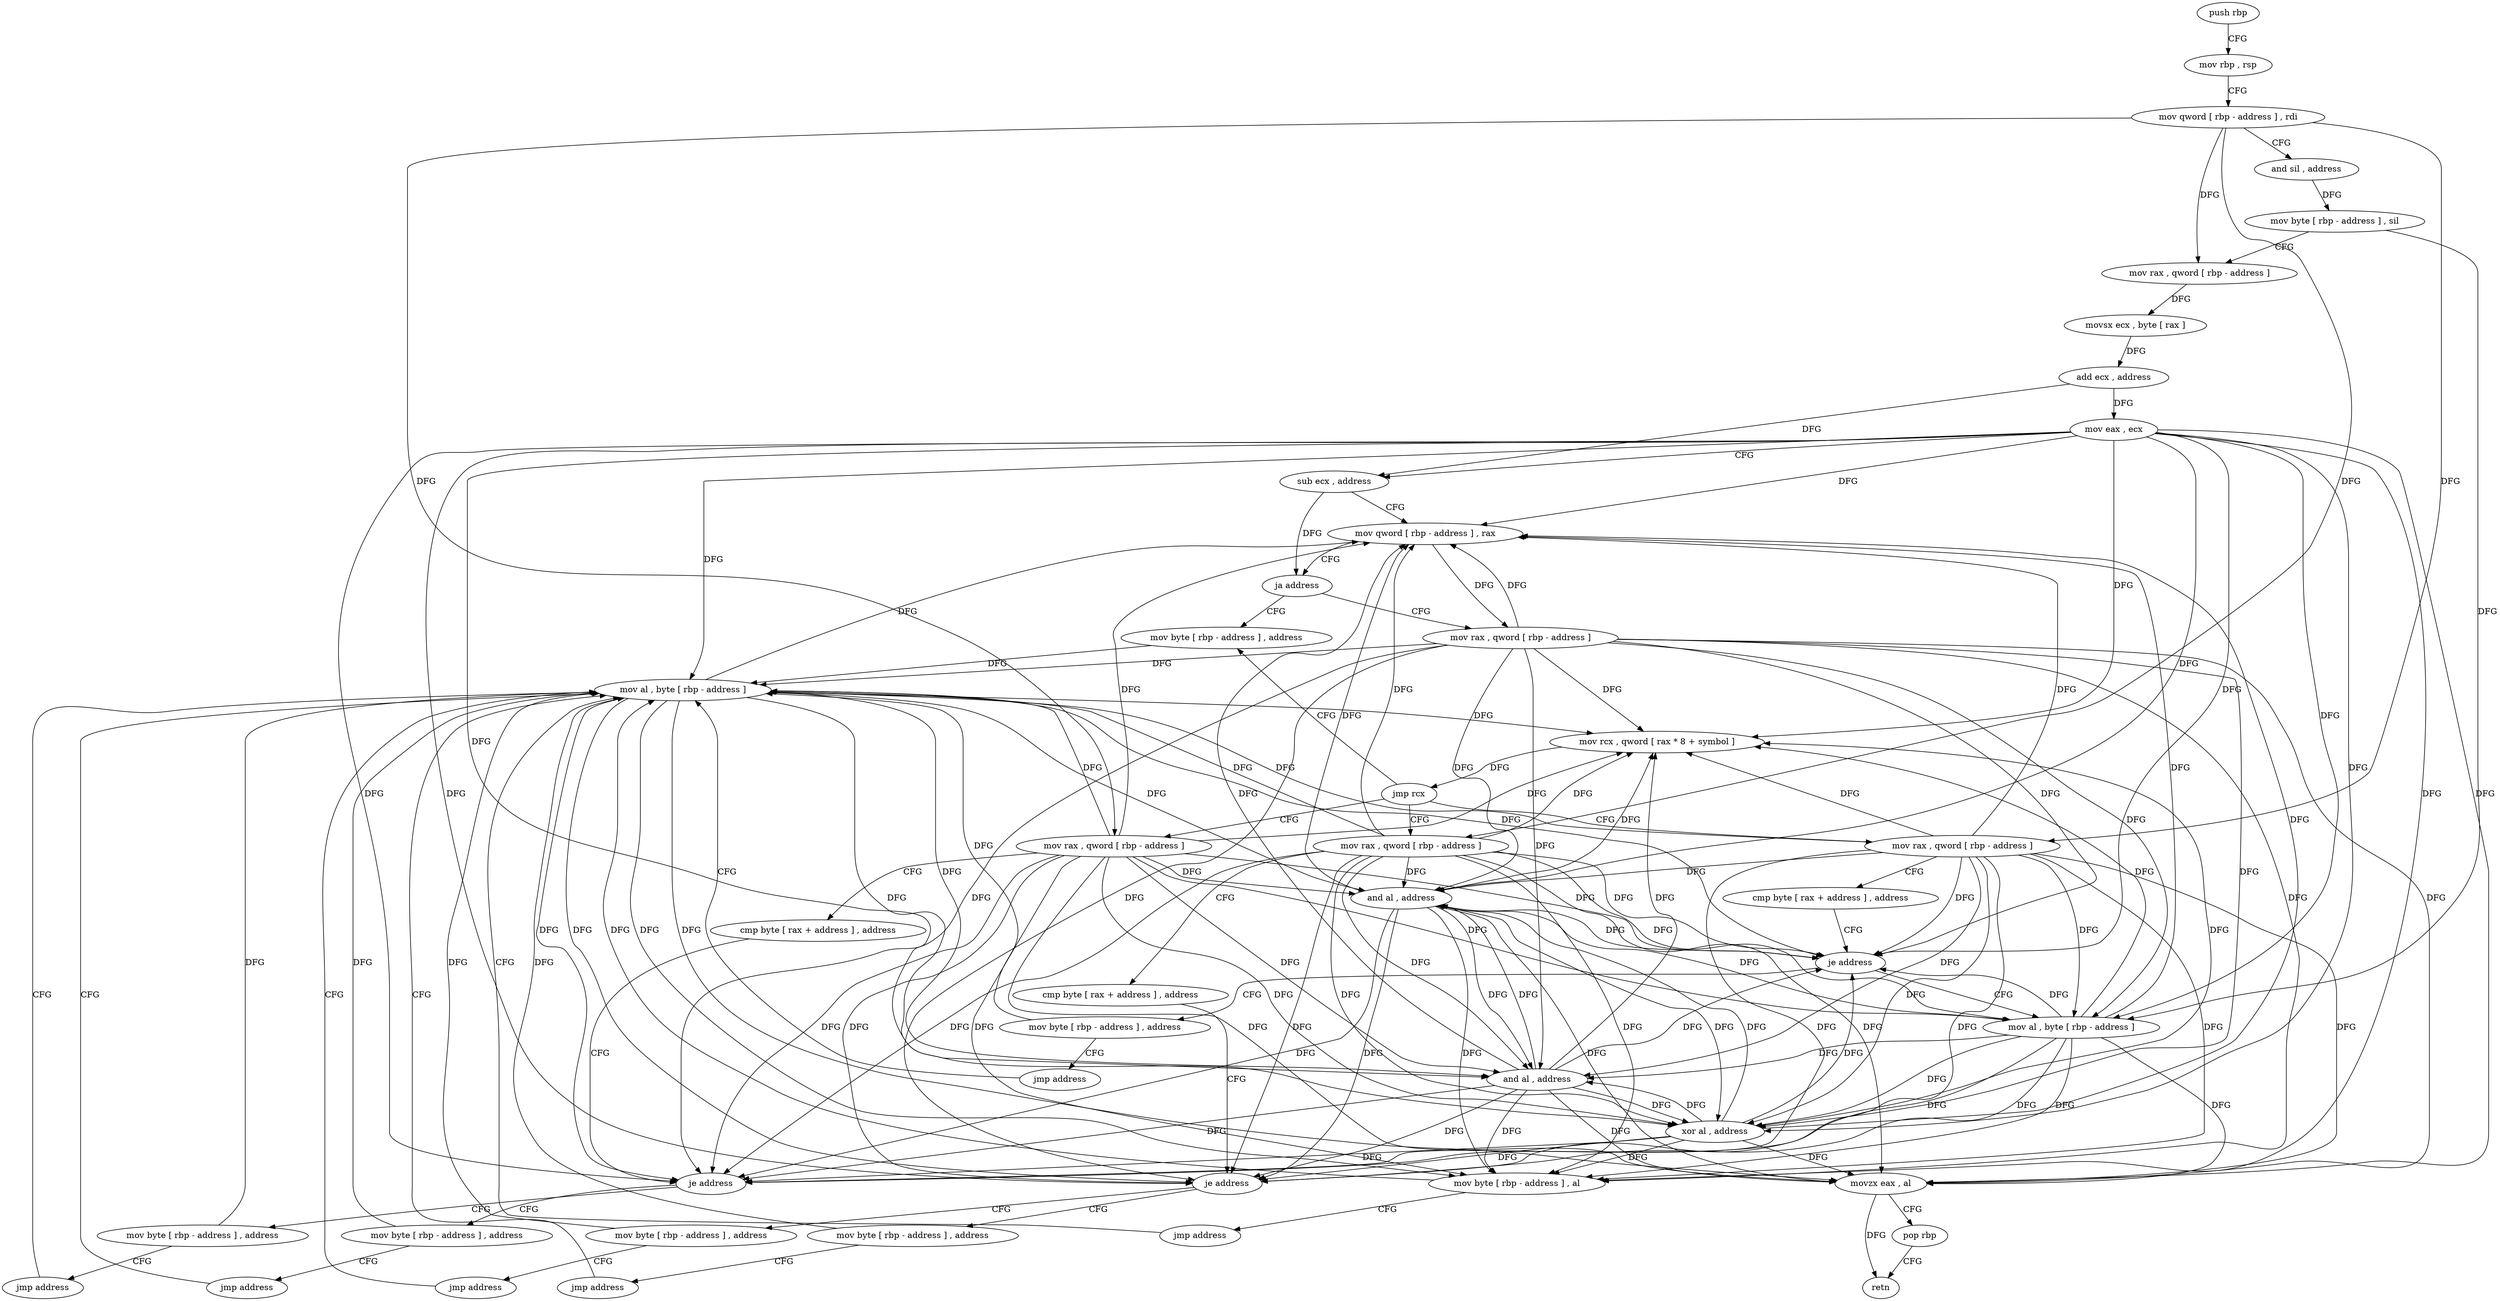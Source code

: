 digraph "func" {
"4246432" [label = "push rbp" ]
"4246433" [label = "mov rbp , rsp" ]
"4246436" [label = "mov qword [ rbp - address ] , rdi" ]
"4246440" [label = "and sil , address" ]
"4246444" [label = "mov byte [ rbp - address ] , sil" ]
"4246448" [label = "mov rax , qword [ rbp - address ]" ]
"4246452" [label = "movsx ecx , byte [ rax ]" ]
"4246455" [label = "add ecx , address" ]
"4246458" [label = "mov eax , ecx" ]
"4246460" [label = "sub ecx , address" ]
"4246463" [label = "mov qword [ rbp - address ] , rax" ]
"4246467" [label = "ja address" ]
"4246589" [label = "mov byte [ rbp - address ] , address" ]
"4246473" [label = "mov rax , qword [ rbp - address ]" ]
"4246593" [label = "mov al , byte [ rbp - address ]" ]
"4246477" [label = "mov rcx , qword [ rax * 8 + symbol ]" ]
"4246485" [label = "jmp rcx" ]
"4246487" [label = "mov rax , qword [ rbp - address ]" ]
"4246519" [label = "mov rax , qword [ rbp - address ]" ]
"4246557" [label = "mov rax , qword [ rbp - address ]" ]
"4246491" [label = "cmp byte [ rax + address ] , address" ]
"4246495" [label = "je address" ]
"4246510" [label = "mov byte [ rbp - address ] , address" ]
"4246501" [label = "mov byte [ rbp - address ] , address" ]
"4246523" [label = "cmp byte [ rax + address ] , address" ]
"4246527" [label = "je address" ]
"4246542" [label = "mov al , byte [ rbp - address ]" ]
"4246533" [label = "mov byte [ rbp - address ] , address" ]
"4246561" [label = "cmp byte [ rax + address ] , address" ]
"4246565" [label = "je address" ]
"4246580" [label = "mov byte [ rbp - address ] , address" ]
"4246571" [label = "mov byte [ rbp - address ] , address" ]
"4246514" [label = "jmp address" ]
"4246505" [label = "jmp address" ]
"4246545" [label = "xor al , address" ]
"4246547" [label = "and al , address" ]
"4246549" [label = "mov byte [ rbp - address ] , al" ]
"4246552" [label = "jmp address" ]
"4246537" [label = "jmp address" ]
"4246584" [label = "jmp address" ]
"4246575" [label = "jmp address" ]
"4246596" [label = "and al , address" ]
"4246598" [label = "movzx eax , al" ]
"4246601" [label = "pop rbp" ]
"4246602" [label = "retn" ]
"4246432" -> "4246433" [ label = "CFG" ]
"4246433" -> "4246436" [ label = "CFG" ]
"4246436" -> "4246440" [ label = "CFG" ]
"4246436" -> "4246448" [ label = "DFG" ]
"4246436" -> "4246487" [ label = "DFG" ]
"4246436" -> "4246519" [ label = "DFG" ]
"4246436" -> "4246557" [ label = "DFG" ]
"4246440" -> "4246444" [ label = "DFG" ]
"4246444" -> "4246448" [ label = "CFG" ]
"4246444" -> "4246542" [ label = "DFG" ]
"4246448" -> "4246452" [ label = "DFG" ]
"4246452" -> "4246455" [ label = "DFG" ]
"4246455" -> "4246458" [ label = "DFG" ]
"4246455" -> "4246460" [ label = "DFG" ]
"4246458" -> "4246460" [ label = "CFG" ]
"4246458" -> "4246463" [ label = "DFG" ]
"4246458" -> "4246477" [ label = "DFG" ]
"4246458" -> "4246593" [ label = "DFG" ]
"4246458" -> "4246596" [ label = "DFG" ]
"4246458" -> "4246598" [ label = "DFG" ]
"4246458" -> "4246495" [ label = "DFG" ]
"4246458" -> "4246527" [ label = "DFG" ]
"4246458" -> "4246565" [ label = "DFG" ]
"4246458" -> "4246542" [ label = "DFG" ]
"4246458" -> "4246545" [ label = "DFG" ]
"4246458" -> "4246547" [ label = "DFG" ]
"4246458" -> "4246549" [ label = "DFG" ]
"4246460" -> "4246463" [ label = "CFG" ]
"4246460" -> "4246467" [ label = "DFG" ]
"4246463" -> "4246467" [ label = "CFG" ]
"4246463" -> "4246473" [ label = "DFG" ]
"4246467" -> "4246589" [ label = "CFG" ]
"4246467" -> "4246473" [ label = "CFG" ]
"4246589" -> "4246593" [ label = "DFG" ]
"4246473" -> "4246477" [ label = "DFG" ]
"4246473" -> "4246463" [ label = "DFG" ]
"4246473" -> "4246593" [ label = "DFG" ]
"4246473" -> "4246596" [ label = "DFG" ]
"4246473" -> "4246598" [ label = "DFG" ]
"4246473" -> "4246495" [ label = "DFG" ]
"4246473" -> "4246527" [ label = "DFG" ]
"4246473" -> "4246565" [ label = "DFG" ]
"4246473" -> "4246542" [ label = "DFG" ]
"4246473" -> "4246545" [ label = "DFG" ]
"4246473" -> "4246547" [ label = "DFG" ]
"4246473" -> "4246549" [ label = "DFG" ]
"4246593" -> "4246596" [ label = "DFG" ]
"4246593" -> "4246463" [ label = "DFG" ]
"4246593" -> "4246477" [ label = "DFG" ]
"4246593" -> "4246598" [ label = "DFG" ]
"4246593" -> "4246495" [ label = "DFG" ]
"4246593" -> "4246527" [ label = "DFG" ]
"4246593" -> "4246565" [ label = "DFG" ]
"4246593" -> "4246545" [ label = "DFG" ]
"4246593" -> "4246547" [ label = "DFG" ]
"4246593" -> "4246549" [ label = "DFG" ]
"4246477" -> "4246485" [ label = "DFG" ]
"4246485" -> "4246487" [ label = "CFG" ]
"4246485" -> "4246519" [ label = "CFG" ]
"4246485" -> "4246557" [ label = "CFG" ]
"4246485" -> "4246589" [ label = "CFG" ]
"4246487" -> "4246491" [ label = "CFG" ]
"4246487" -> "4246463" [ label = "DFG" ]
"4246487" -> "4246477" [ label = "DFG" ]
"4246487" -> "4246596" [ label = "DFG" ]
"4246487" -> "4246598" [ label = "DFG" ]
"4246487" -> "4246593" [ label = "DFG" ]
"4246487" -> "4246495" [ label = "DFG" ]
"4246487" -> "4246527" [ label = "DFG" ]
"4246487" -> "4246565" [ label = "DFG" ]
"4246487" -> "4246542" [ label = "DFG" ]
"4246487" -> "4246545" [ label = "DFG" ]
"4246487" -> "4246547" [ label = "DFG" ]
"4246487" -> "4246549" [ label = "DFG" ]
"4246519" -> "4246523" [ label = "CFG" ]
"4246519" -> "4246463" [ label = "DFG" ]
"4246519" -> "4246477" [ label = "DFG" ]
"4246519" -> "4246596" [ label = "DFG" ]
"4246519" -> "4246598" [ label = "DFG" ]
"4246519" -> "4246495" [ label = "DFG" ]
"4246519" -> "4246593" [ label = "DFG" ]
"4246519" -> "4246527" [ label = "DFG" ]
"4246519" -> "4246565" [ label = "DFG" ]
"4246519" -> "4246542" [ label = "DFG" ]
"4246519" -> "4246545" [ label = "DFG" ]
"4246519" -> "4246547" [ label = "DFG" ]
"4246519" -> "4246549" [ label = "DFG" ]
"4246557" -> "4246561" [ label = "CFG" ]
"4246557" -> "4246463" [ label = "DFG" ]
"4246557" -> "4246477" [ label = "DFG" ]
"4246557" -> "4246596" [ label = "DFG" ]
"4246557" -> "4246598" [ label = "DFG" ]
"4246557" -> "4246495" [ label = "DFG" ]
"4246557" -> "4246527" [ label = "DFG" ]
"4246557" -> "4246593" [ label = "DFG" ]
"4246557" -> "4246565" [ label = "DFG" ]
"4246557" -> "4246542" [ label = "DFG" ]
"4246557" -> "4246545" [ label = "DFG" ]
"4246557" -> "4246547" [ label = "DFG" ]
"4246557" -> "4246549" [ label = "DFG" ]
"4246491" -> "4246495" [ label = "CFG" ]
"4246495" -> "4246510" [ label = "CFG" ]
"4246495" -> "4246501" [ label = "CFG" ]
"4246510" -> "4246514" [ label = "CFG" ]
"4246510" -> "4246593" [ label = "DFG" ]
"4246501" -> "4246505" [ label = "CFG" ]
"4246501" -> "4246593" [ label = "DFG" ]
"4246523" -> "4246527" [ label = "CFG" ]
"4246527" -> "4246542" [ label = "CFG" ]
"4246527" -> "4246533" [ label = "CFG" ]
"4246542" -> "4246545" [ label = "DFG" ]
"4246542" -> "4246463" [ label = "DFG" ]
"4246542" -> "4246477" [ label = "DFG" ]
"4246542" -> "4246596" [ label = "DFG" ]
"4246542" -> "4246598" [ label = "DFG" ]
"4246542" -> "4246495" [ label = "DFG" ]
"4246542" -> "4246527" [ label = "DFG" ]
"4246542" -> "4246565" [ label = "DFG" ]
"4246542" -> "4246547" [ label = "DFG" ]
"4246542" -> "4246549" [ label = "DFG" ]
"4246533" -> "4246537" [ label = "CFG" ]
"4246533" -> "4246593" [ label = "DFG" ]
"4246561" -> "4246565" [ label = "CFG" ]
"4246565" -> "4246580" [ label = "CFG" ]
"4246565" -> "4246571" [ label = "CFG" ]
"4246580" -> "4246584" [ label = "CFG" ]
"4246580" -> "4246593" [ label = "DFG" ]
"4246571" -> "4246575" [ label = "CFG" ]
"4246571" -> "4246593" [ label = "DFG" ]
"4246514" -> "4246593" [ label = "CFG" ]
"4246505" -> "4246593" [ label = "CFG" ]
"4246545" -> "4246547" [ label = "DFG" ]
"4246545" -> "4246463" [ label = "DFG" ]
"4246545" -> "4246477" [ label = "DFG" ]
"4246545" -> "4246596" [ label = "DFG" ]
"4246545" -> "4246598" [ label = "DFG" ]
"4246545" -> "4246495" [ label = "DFG" ]
"4246545" -> "4246527" [ label = "DFG" ]
"4246545" -> "4246565" [ label = "DFG" ]
"4246545" -> "4246549" [ label = "DFG" ]
"4246547" -> "4246549" [ label = "DFG" ]
"4246547" -> "4246463" [ label = "DFG" ]
"4246547" -> "4246477" [ label = "DFG" ]
"4246547" -> "4246596" [ label = "DFG" ]
"4246547" -> "4246598" [ label = "DFG" ]
"4246547" -> "4246495" [ label = "DFG" ]
"4246547" -> "4246527" [ label = "DFG" ]
"4246547" -> "4246565" [ label = "DFG" ]
"4246547" -> "4246545" [ label = "DFG" ]
"4246549" -> "4246552" [ label = "CFG" ]
"4246549" -> "4246593" [ label = "DFG" ]
"4246552" -> "4246593" [ label = "CFG" ]
"4246537" -> "4246593" [ label = "CFG" ]
"4246584" -> "4246593" [ label = "CFG" ]
"4246575" -> "4246593" [ label = "CFG" ]
"4246596" -> "4246598" [ label = "DFG" ]
"4246596" -> "4246463" [ label = "DFG" ]
"4246596" -> "4246477" [ label = "DFG" ]
"4246596" -> "4246495" [ label = "DFG" ]
"4246596" -> "4246527" [ label = "DFG" ]
"4246596" -> "4246565" [ label = "DFG" ]
"4246596" -> "4246545" [ label = "DFG" ]
"4246596" -> "4246547" [ label = "DFG" ]
"4246596" -> "4246549" [ label = "DFG" ]
"4246598" -> "4246601" [ label = "CFG" ]
"4246598" -> "4246602" [ label = "DFG" ]
"4246601" -> "4246602" [ label = "CFG" ]
}
